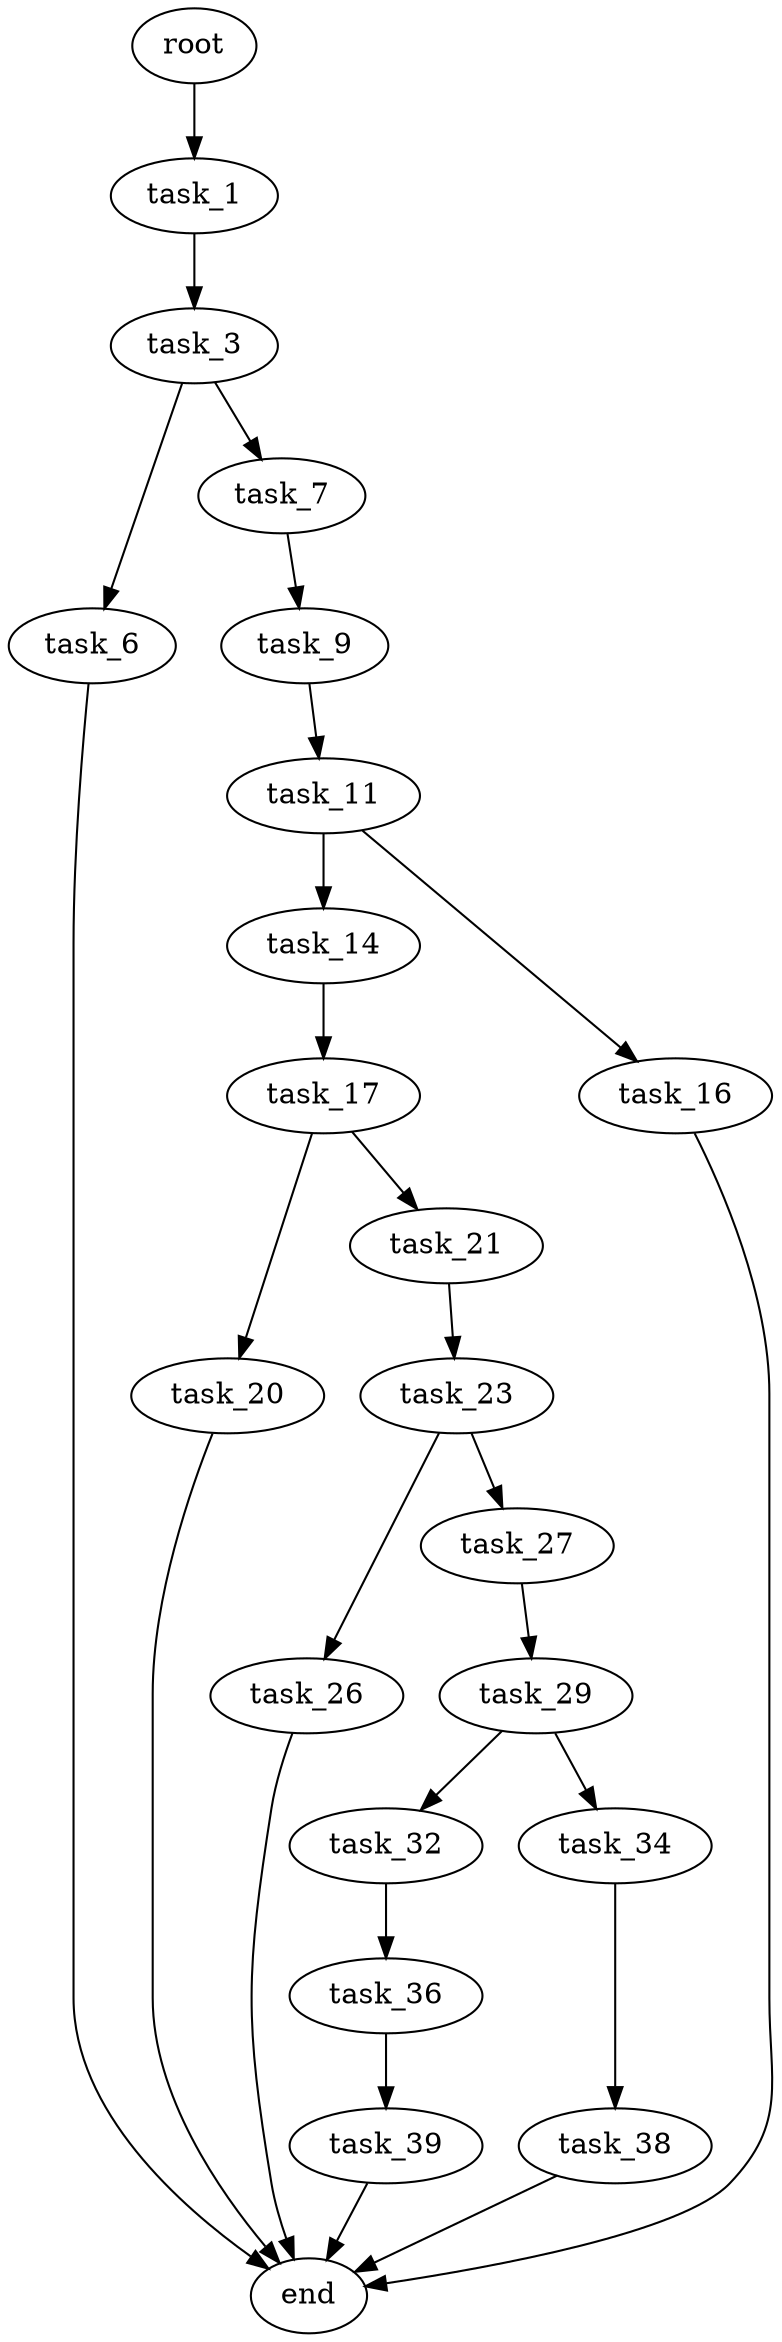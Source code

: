 digraph G {
  root [size="0.000000"];
  task_1 [size="1073741824000.000000"];
  task_3 [size="305351777308.000000"];
  task_6 [size="1073741824000.000000"];
  task_7 [size="500355350340.000000"];
  end [size="0.000000"];
  task_9 [size="11523756416.000000"];
  task_11 [size="549755813888.000000"];
  task_14 [size="1363342531177.000000"];
  task_16 [size="12712685318.000000"];
  task_17 [size="747615785041.000000"];
  task_20 [size="25206119947.000000"];
  task_21 [size="43321889801.000000"];
  task_23 [size="13514554359.000000"];
  task_26 [size="8589934592.000000"];
  task_27 [size="134217728000.000000"];
  task_29 [size="11978493359.000000"];
  task_32 [size="231928233984.000000"];
  task_34 [size="4660398446.000000"];
  task_36 [size="459904801490.000000"];
  task_38 [size="549755813888.000000"];
  task_39 [size="290165637224.000000"];

  root -> task_1 [size="1.000000"];
  task_1 -> task_3 [size="838860800.000000"];
  task_3 -> task_6 [size="679477248.000000"];
  task_3 -> task_7 [size="679477248.000000"];
  task_6 -> end [size="1.000000"];
  task_7 -> task_9 [size="679477248.000000"];
  task_9 -> task_11 [size="536870912.000000"];
  task_11 -> task_14 [size="536870912.000000"];
  task_11 -> task_16 [size="536870912.000000"];
  task_14 -> task_17 [size="838860800.000000"];
  task_16 -> end [size="1.000000"];
  task_17 -> task_20 [size="679477248.000000"];
  task_17 -> task_21 [size="679477248.000000"];
  task_20 -> end [size="1.000000"];
  task_21 -> task_23 [size="679477248.000000"];
  task_23 -> task_26 [size="838860800.000000"];
  task_23 -> task_27 [size="838860800.000000"];
  task_26 -> end [size="1.000000"];
  task_27 -> task_29 [size="209715200.000000"];
  task_29 -> task_32 [size="33554432.000000"];
  task_29 -> task_34 [size="33554432.000000"];
  task_32 -> task_36 [size="301989888.000000"];
  task_34 -> task_38 [size="75497472.000000"];
  task_36 -> task_39 [size="838860800.000000"];
  task_38 -> end [size="1.000000"];
  task_39 -> end [size="1.000000"];
}
